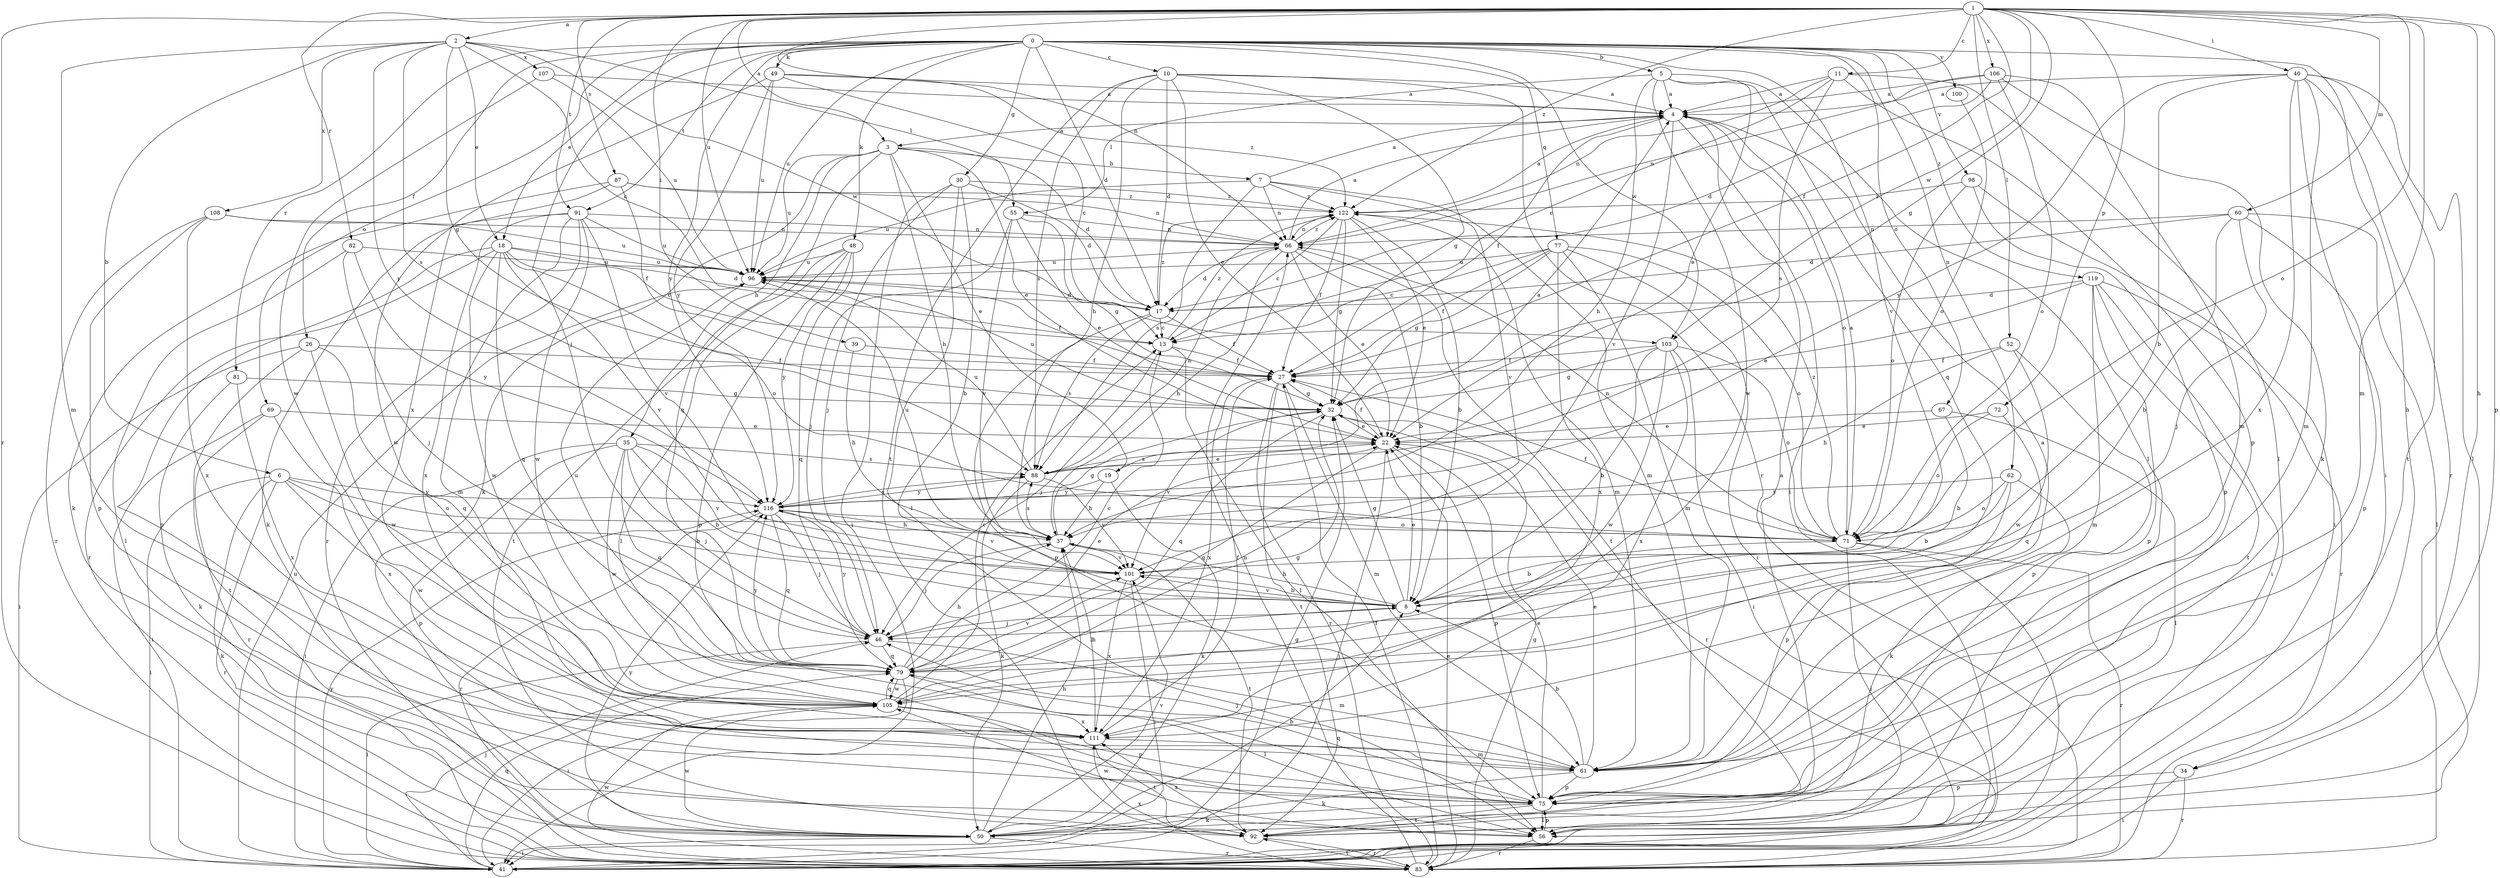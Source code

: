 strict digraph  {
0;
1;
2;
3;
4;
5;
6;
7;
8;
10;
11;
13;
17;
18;
19;
22;
26;
27;
30;
32;
34;
35;
37;
39;
40;
41;
46;
48;
49;
50;
52;
55;
56;
60;
61;
62;
66;
67;
69;
71;
72;
75;
77;
79;
81;
82;
83;
87;
88;
91;
92;
96;
98;
100;
101;
103;
105;
106;
107;
108;
111;
116;
119;
122;
0 -> 5  [label=b];
0 -> 10  [label=c];
0 -> 17  [label=d];
0 -> 18  [label=e];
0 -> 26  [label=f];
0 -> 30  [label=g];
0 -> 34  [label=h];
0 -> 46  [label=j];
0 -> 48  [label=k];
0 -> 49  [label=k];
0 -> 62  [label=n];
0 -> 67  [label=o];
0 -> 69  [label=o];
0 -> 77  [label=q];
0 -> 81  [label=r];
0 -> 91  [label=t];
0 -> 96  [label=u];
0 -> 98  [label=v];
0 -> 100  [label=v];
0 -> 101  [label=v];
0 -> 103  [label=w];
0 -> 116  [label=y];
0 -> 119  [label=z];
1 -> 2  [label=a];
1 -> 3  [label=a];
1 -> 11  [label=c];
1 -> 27  [label=f];
1 -> 32  [label=g];
1 -> 34  [label=h];
1 -> 39  [label=i];
1 -> 40  [label=i];
1 -> 52  [label=l];
1 -> 60  [label=m];
1 -> 61  [label=m];
1 -> 66  [label=n];
1 -> 71  [label=o];
1 -> 72  [label=p];
1 -> 75  [label=p];
1 -> 82  [label=r];
1 -> 83  [label=r];
1 -> 87  [label=s];
1 -> 91  [label=t];
1 -> 96  [label=u];
1 -> 103  [label=w];
1 -> 106  [label=x];
1 -> 122  [label=z];
2 -> 6  [label=b];
2 -> 13  [label=c];
2 -> 18  [label=e];
2 -> 32  [label=g];
2 -> 55  [label=l];
2 -> 61  [label=m];
2 -> 88  [label=s];
2 -> 103  [label=w];
2 -> 107  [label=x];
2 -> 108  [label=x];
2 -> 116  [label=y];
3 -> 7  [label=b];
3 -> 17  [label=d];
3 -> 19  [label=e];
3 -> 22  [label=e];
3 -> 35  [label=h];
3 -> 37  [label=h];
3 -> 50  [label=k];
3 -> 79  [label=q];
3 -> 96  [label=u];
4 -> 3  [label=a];
4 -> 27  [label=f];
4 -> 41  [label=i];
4 -> 71  [label=o];
4 -> 101  [label=v];
5 -> 4  [label=a];
5 -> 22  [label=e];
5 -> 37  [label=h];
5 -> 55  [label=l];
5 -> 56  [label=l];
5 -> 79  [label=q];
5 -> 105  [label=w];
6 -> 8  [label=b];
6 -> 41  [label=i];
6 -> 50  [label=k];
6 -> 71  [label=o];
6 -> 83  [label=r];
6 -> 105  [label=w];
6 -> 116  [label=y];
7 -> 4  [label=a];
7 -> 61  [label=m];
7 -> 66  [label=n];
7 -> 88  [label=s];
7 -> 96  [label=u];
7 -> 101  [label=v];
7 -> 122  [label=z];
8 -> 22  [label=e];
8 -> 32  [label=g];
8 -> 37  [label=h];
8 -> 46  [label=j];
8 -> 101  [label=v];
10 -> 4  [label=a];
10 -> 17  [label=d];
10 -> 22  [label=e];
10 -> 32  [label=g];
10 -> 37  [label=h];
10 -> 83  [label=r];
10 -> 88  [label=s];
10 -> 92  [label=t];
11 -> 4  [label=a];
11 -> 13  [label=c];
11 -> 56  [label=l];
11 -> 66  [label=n];
11 -> 75  [label=p];
11 -> 88  [label=s];
13 -> 27  [label=f];
13 -> 46  [label=j];
13 -> 56  [label=l];
13 -> 122  [label=z];
17 -> 13  [label=c];
17 -> 27  [label=f];
17 -> 75  [label=p];
17 -> 88  [label=s];
17 -> 122  [label=z];
18 -> 13  [label=c];
18 -> 17  [label=d];
18 -> 71  [label=o];
18 -> 75  [label=p];
18 -> 79  [label=q];
18 -> 83  [label=r];
18 -> 96  [label=u];
18 -> 101  [label=v];
18 -> 105  [label=w];
19 -> 4  [label=a];
19 -> 37  [label=h];
19 -> 50  [label=k];
19 -> 116  [label=y];
22 -> 27  [label=f];
22 -> 41  [label=i];
22 -> 75  [label=p];
22 -> 79  [label=q];
22 -> 88  [label=s];
26 -> 27  [label=f];
26 -> 41  [label=i];
26 -> 79  [label=q];
26 -> 92  [label=t];
26 -> 105  [label=w];
27 -> 32  [label=g];
27 -> 61  [label=m];
27 -> 83  [label=r];
27 -> 92  [label=t];
27 -> 111  [label=x];
30 -> 8  [label=b];
30 -> 17  [label=d];
30 -> 41  [label=i];
30 -> 46  [label=j];
30 -> 56  [label=l];
30 -> 122  [label=z];
32 -> 22  [label=e];
32 -> 79  [label=q];
32 -> 83  [label=r];
32 -> 96  [label=u];
32 -> 101  [label=v];
34 -> 41  [label=i];
34 -> 75  [label=p];
34 -> 83  [label=r];
35 -> 8  [label=b];
35 -> 41  [label=i];
35 -> 46  [label=j];
35 -> 75  [label=p];
35 -> 79  [label=q];
35 -> 88  [label=s];
35 -> 101  [label=v];
35 -> 105  [label=w];
37 -> 32  [label=g];
37 -> 46  [label=j];
37 -> 88  [label=s];
37 -> 92  [label=t];
37 -> 96  [label=u];
37 -> 101  [label=v];
39 -> 27  [label=f];
39 -> 37  [label=h];
40 -> 4  [label=a];
40 -> 8  [label=b];
40 -> 41  [label=i];
40 -> 56  [label=l];
40 -> 61  [label=m];
40 -> 83  [label=r];
40 -> 92  [label=t];
40 -> 111  [label=x];
40 -> 116  [label=y];
41 -> 32  [label=g];
41 -> 46  [label=j];
41 -> 79  [label=q];
41 -> 96  [label=u];
41 -> 116  [label=y];
46 -> 22  [label=e];
46 -> 41  [label=i];
46 -> 61  [label=m];
46 -> 79  [label=q];
46 -> 116  [label=y];
48 -> 56  [label=l];
48 -> 75  [label=p];
48 -> 79  [label=q];
48 -> 92  [label=t];
48 -> 96  [label=u];
48 -> 116  [label=y];
49 -> 4  [label=a];
49 -> 13  [label=c];
49 -> 96  [label=u];
49 -> 111  [label=x];
49 -> 116  [label=y];
49 -> 122  [label=z];
50 -> 8  [label=b];
50 -> 37  [label=h];
50 -> 41  [label=i];
50 -> 83  [label=r];
50 -> 101  [label=v];
50 -> 105  [label=w];
50 -> 116  [label=y];
52 -> 27  [label=f];
52 -> 37  [label=h];
52 -> 75  [label=p];
52 -> 105  [label=w];
55 -> 22  [label=e];
55 -> 32  [label=g];
55 -> 46  [label=j];
55 -> 66  [label=n];
55 -> 101  [label=v];
56 -> 75  [label=p];
56 -> 83  [label=r];
56 -> 105  [label=w];
60 -> 8  [label=b];
60 -> 17  [label=d];
60 -> 46  [label=j];
60 -> 56  [label=l];
60 -> 66  [label=n];
60 -> 75  [label=p];
61 -> 4  [label=a];
61 -> 8  [label=b];
61 -> 22  [label=e];
61 -> 46  [label=j];
61 -> 50  [label=k];
61 -> 75  [label=p];
62 -> 8  [label=b];
62 -> 50  [label=k];
62 -> 71  [label=o];
62 -> 75  [label=p];
62 -> 116  [label=y];
66 -> 4  [label=a];
66 -> 8  [label=b];
66 -> 17  [label=d];
66 -> 22  [label=e];
66 -> 37  [label=h];
66 -> 92  [label=t];
66 -> 96  [label=u];
66 -> 122  [label=z];
67 -> 8  [label=b];
67 -> 22  [label=e];
67 -> 56  [label=l];
69 -> 22  [label=e];
69 -> 41  [label=i];
69 -> 83  [label=r];
69 -> 111  [label=x];
71 -> 4  [label=a];
71 -> 8  [label=b];
71 -> 27  [label=f];
71 -> 41  [label=i];
71 -> 56  [label=l];
71 -> 66  [label=n];
71 -> 83  [label=r];
71 -> 122  [label=z];
72 -> 22  [label=e];
72 -> 71  [label=o];
72 -> 79  [label=q];
75 -> 22  [label=e];
75 -> 50  [label=k];
75 -> 56  [label=l];
75 -> 79  [label=q];
75 -> 92  [label=t];
77 -> 13  [label=c];
77 -> 27  [label=f];
77 -> 32  [label=g];
77 -> 41  [label=i];
77 -> 61  [label=m];
77 -> 71  [label=o];
77 -> 96  [label=u];
77 -> 111  [label=x];
79 -> 8  [label=b];
79 -> 13  [label=c];
79 -> 37  [label=h];
79 -> 41  [label=i];
79 -> 56  [label=l];
79 -> 96  [label=u];
79 -> 101  [label=v];
79 -> 105  [label=w];
79 -> 116  [label=y];
81 -> 32  [label=g];
81 -> 50  [label=k];
81 -> 111  [label=x];
82 -> 46  [label=j];
82 -> 56  [label=l];
82 -> 96  [label=u];
82 -> 116  [label=y];
83 -> 22  [label=e];
83 -> 27  [label=f];
83 -> 32  [label=g];
83 -> 66  [label=n];
83 -> 92  [label=t];
83 -> 105  [label=w];
83 -> 111  [label=x];
87 -> 27  [label=f];
87 -> 50  [label=k];
87 -> 66  [label=n];
87 -> 105  [label=w];
87 -> 122  [label=z];
88 -> 22  [label=e];
88 -> 50  [label=k];
88 -> 66  [label=n];
88 -> 96  [label=u];
88 -> 101  [label=v];
88 -> 116  [label=y];
91 -> 50  [label=k];
91 -> 61  [label=m];
91 -> 66  [label=n];
91 -> 83  [label=r];
91 -> 96  [label=u];
91 -> 101  [label=v];
91 -> 105  [label=w];
91 -> 111  [label=x];
92 -> 4  [label=a];
92 -> 83  [label=r];
92 -> 111  [label=x];
96 -> 17  [label=d];
96 -> 27  [label=f];
98 -> 41  [label=i];
98 -> 71  [label=o];
98 -> 75  [label=p];
98 -> 122  [label=z];
100 -> 71  [label=o];
101 -> 8  [label=b];
101 -> 41  [label=i];
101 -> 111  [label=x];
103 -> 8  [label=b];
103 -> 27  [label=f];
103 -> 32  [label=g];
103 -> 41  [label=i];
103 -> 71  [label=o];
103 -> 105  [label=w];
103 -> 111  [label=x];
105 -> 13  [label=c];
105 -> 32  [label=g];
105 -> 75  [label=p];
105 -> 79  [label=q];
105 -> 111  [label=x];
106 -> 4  [label=a];
106 -> 17  [label=d];
106 -> 50  [label=k];
106 -> 61  [label=m];
106 -> 66  [label=n];
106 -> 71  [label=o];
107 -> 4  [label=a];
107 -> 96  [label=u];
107 -> 105  [label=w];
108 -> 66  [label=n];
108 -> 75  [label=p];
108 -> 83  [label=r];
108 -> 96  [label=u];
108 -> 111  [label=x];
111 -> 27  [label=f];
111 -> 37  [label=h];
111 -> 61  [label=m];
111 -> 92  [label=t];
116 -> 37  [label=h];
116 -> 46  [label=j];
116 -> 71  [label=o];
116 -> 79  [label=q];
116 -> 83  [label=r];
116 -> 88  [label=s];
116 -> 101  [label=v];
119 -> 17  [label=d];
119 -> 22  [label=e];
119 -> 41  [label=i];
119 -> 61  [label=m];
119 -> 75  [label=p];
119 -> 83  [label=r];
119 -> 92  [label=t];
122 -> 4  [label=a];
122 -> 8  [label=b];
122 -> 13  [label=c];
122 -> 22  [label=e];
122 -> 27  [label=f];
122 -> 32  [label=g];
122 -> 61  [label=m];
122 -> 66  [label=n];
}
